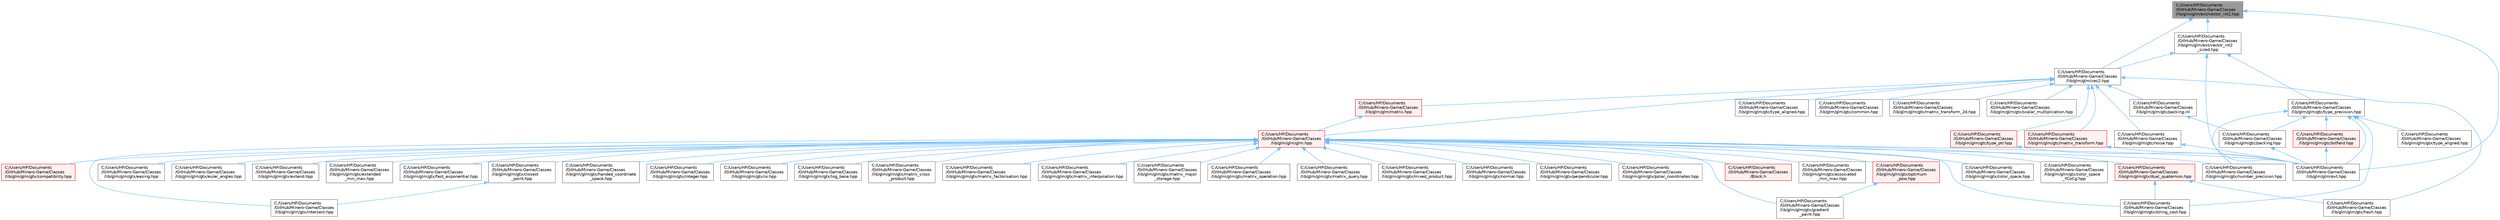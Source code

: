 digraph "C:/Users/HP/Documents/GitHub/Minero-Game/Classes/lib/glm/glm/ext/vector_int2.hpp"
{
 // LATEX_PDF_SIZE
  bgcolor="transparent";
  edge [fontname=Helvetica,fontsize=10,labelfontname=Helvetica,labelfontsize=10];
  node [fontname=Helvetica,fontsize=10,shape=box,height=0.2,width=0.4];
  Node1 [id="Node000001",label="C:/Users/HP/Documents\l/GitHub/Minero-Game/Classes\l/lib/glm/glm/ext/vector_int2.hpp",height=0.2,width=0.4,color="gray40", fillcolor="grey60", style="filled", fontcolor="black",tooltip=" "];
  Node1 -> Node2 [id="edge133_Node000001_Node000002",dir="back",color="steelblue1",style="solid",tooltip=" "];
  Node2 [id="Node000002",label="C:/Users/HP/Documents\l/GitHub/Minero-Game/Classes\l/lib/glm/glm/ext.hpp",height=0.2,width=0.4,color="grey40", fillcolor="white", style="filled",URL="$_classes_2lib_2glm_2glm_2ext_8hpp.html",tooltip=" "];
  Node1 -> Node3 [id="edge134_Node000001_Node000003",dir="back",color="steelblue1",style="solid",tooltip=" "];
  Node3 [id="Node000003",label="C:/Users/HP/Documents\l/GitHub/Minero-Game/Classes\l/lib/glm/glm/ext/vector_int2\l_sized.hpp",height=0.2,width=0.4,color="grey40", fillcolor="white", style="filled",URL="$_classes_2lib_2glm_2glm_2ext_2vector__int2__sized_8hpp.html",tooltip=" "];
  Node3 -> Node2 [id="edge135_Node000003_Node000002",dir="back",color="steelblue1",style="solid",tooltip=" "];
  Node3 -> Node4 [id="edge136_Node000003_Node000004",dir="back",color="steelblue1",style="solid",tooltip=" "];
  Node4 [id="Node000004",label="C:/Users/HP/Documents\l/GitHub/Minero-Game/Classes\l/lib/glm/glm/gtc/type_precision.hpp",height=0.2,width=0.4,color="grey40", fillcolor="white", style="filled",URL="$_classes_2lib_2glm_2glm_2gtc_2type__precision_8hpp.html",tooltip=" "];
  Node4 -> Node2 [id="edge137_Node000004_Node000002",dir="back",color="steelblue1",style="solid",tooltip=" "];
  Node4 -> Node5 [id="edge138_Node000004_Node000005",dir="back",color="steelblue1",style="solid",tooltip=" "];
  Node5 [id="Node000005",label="C:/Users/HP/Documents\l/GitHub/Minero-Game/Classes\l/lib/glm/glm/gtc/bitfield.hpp",height=0.2,width=0.4,color="red", fillcolor="#FFF0F0", style="filled",URL="$_classes_2lib_2glm_2glm_2gtc_2bitfield_8hpp.html",tooltip=" "];
  Node5 -> Node2 [id="edge139_Node000005_Node000002",dir="back",color="steelblue1",style="solid",tooltip=" "];
  Node4 -> Node7 [id="edge140_Node000004_Node000007",dir="back",color="steelblue1",style="solid",tooltip=" "];
  Node7 [id="Node000007",label="C:/Users/HP/Documents\l/GitHub/Minero-Game/Classes\l/lib/glm/glm/gtc/packing.hpp",height=0.2,width=0.4,color="grey40", fillcolor="white", style="filled",URL="$_classes_2lib_2glm_2glm_2gtc_2packing_8hpp.html",tooltip=" "];
  Node7 -> Node2 [id="edge141_Node000007_Node000002",dir="back",color="steelblue1",style="solid",tooltip=" "];
  Node4 -> Node8 [id="edge142_Node000004_Node000008",dir="back",color="steelblue1",style="solid",tooltip=" "];
  Node8 [id="Node000008",label="C:/Users/HP/Documents\l/GitHub/Minero-Game/Classes\l/lib/glm/glm/gtx/number_precision.hpp",height=0.2,width=0.4,color="grey40", fillcolor="white", style="filled",URL="$_classes_2lib_2glm_2glm_2gtx_2number__precision_8hpp.html",tooltip=" "];
  Node4 -> Node9 [id="edge143_Node000004_Node000009",dir="back",color="steelblue1",style="solid",tooltip=" "];
  Node9 [id="Node000009",label="C:/Users/HP/Documents\l/GitHub/Minero-Game/Classes\l/lib/glm/glm/gtx/string_cast.hpp",height=0.2,width=0.4,color="grey40", fillcolor="white", style="filled",URL="$_classes_2lib_2glm_2glm_2gtx_2string__cast_8hpp.html",tooltip=" "];
  Node4 -> Node10 [id="edge144_Node000004_Node000010",dir="back",color="steelblue1",style="solid",tooltip=" "];
  Node10 [id="Node000010",label="C:/Users/HP/Documents\l/GitHub/Minero-Game/Classes\l/lib/glm/glm/gtx/type_aligned.hpp",height=0.2,width=0.4,color="grey40", fillcolor="white", style="filled",URL="$_classes_2lib_2glm_2glm_2gtx_2type__aligned_8hpp.html",tooltip=" "];
  Node3 -> Node11 [id="edge145_Node000003_Node000011",dir="back",color="steelblue1",style="solid",tooltip=" "];
  Node11 [id="Node000011",label="C:/Users/HP/Documents\l/GitHub/Minero-Game/Classes\l/lib/glm/glm/vec2.hpp",height=0.2,width=0.4,color="grey40", fillcolor="white", style="filled",URL="$_classes_2lib_2glm_2glm_2vec2_8hpp.html",tooltip=" "];
  Node11 -> Node12 [id="edge146_Node000011_Node000012",dir="back",color="steelblue1",style="solid",tooltip=" "];
  Node12 [id="Node000012",label="C:/Users/HP/Documents\l/GitHub/Minero-Game/Classes\l/lib/glm/glm/glm.hpp",height=0.2,width=0.4,color="red", fillcolor="#FFF0F0", style="filled",URL="$_classes_2lib_2glm_2glm_2glm_8hpp.html",tooltip=" "];
  Node12 -> Node13 [id="edge147_Node000012_Node000013",dir="back",color="steelblue1",style="solid",tooltip=" "];
  Node13 [id="Node000013",label="C:/Users/HP/Documents\l/GitHub/Minero-Game/Classes\l/Block.h",height=0.2,width=0.4,color="red", fillcolor="#FFF0F0", style="filled",URL="$_classes_2_block_8h.html",tooltip=" "];
  Node12 -> Node2 [id="edge148_Node000012_Node000002",dir="back",color="steelblue1",style="solid",tooltip=" "];
  Node12 -> Node18 [id="edge149_Node000012_Node000018",dir="back",color="steelblue1",style="solid",tooltip=" "];
  Node18 [id="Node000018",label="C:/Users/HP/Documents\l/GitHub/Minero-Game/Classes\l/lib/glm/glm/gtx/associated\l_min_max.hpp",height=0.2,width=0.4,color="grey40", fillcolor="white", style="filled",URL="$_classes_2lib_2glm_2glm_2gtx_2associated__min__max_8hpp.html",tooltip=" "];
  Node12 -> Node19 [id="edge150_Node000012_Node000019",dir="back",color="steelblue1",style="solid",tooltip=" "];
  Node19 [id="Node000019",label="C:/Users/HP/Documents\l/GitHub/Minero-Game/Classes\l/lib/glm/glm/gtx/closest\l_point.hpp",height=0.2,width=0.4,color="grey40", fillcolor="white", style="filled",URL="$_classes_2lib_2glm_2glm_2gtx_2closest__point_8hpp.html",tooltip=" "];
  Node19 -> Node20 [id="edge151_Node000019_Node000020",dir="back",color="steelblue1",style="solid",tooltip=" "];
  Node20 [id="Node000020",label="C:/Users/HP/Documents\l/GitHub/Minero-Game/Classes\l/lib/glm/glm/gtx/intersect.hpp",height=0.2,width=0.4,color="grey40", fillcolor="white", style="filled",URL="$_classes_2lib_2glm_2glm_2gtx_2intersect_8hpp.html",tooltip=" "];
  Node12 -> Node21 [id="edge152_Node000012_Node000021",dir="back",color="steelblue1",style="solid",tooltip=" "];
  Node21 [id="Node000021",label="C:/Users/HP/Documents\l/GitHub/Minero-Game/Classes\l/lib/glm/glm/gtx/color_space.hpp",height=0.2,width=0.4,color="grey40", fillcolor="white", style="filled",URL="$_classes_2lib_2glm_2glm_2gtx_2color__space_8hpp.html",tooltip=" "];
  Node12 -> Node22 [id="edge153_Node000012_Node000022",dir="back",color="steelblue1",style="solid",tooltip=" "];
  Node22 [id="Node000022",label="C:/Users/HP/Documents\l/GitHub/Minero-Game/Classes\l/lib/glm/glm/gtx/color_space\l_YCoCg.hpp",height=0.2,width=0.4,color="grey40", fillcolor="white", style="filled",URL="$_classes_2lib_2glm_2glm_2gtx_2color__space___y_co_cg_8hpp.html",tooltip=" "];
  Node12 -> Node23 [id="edge154_Node000012_Node000023",dir="back",color="steelblue1",style="solid",tooltip=" "];
  Node23 [id="Node000023",label="C:/Users/HP/Documents\l/GitHub/Minero-Game/Classes\l/lib/glm/glm/gtx/compatibility.hpp",height=0.2,width=0.4,color="red", fillcolor="#FFF0F0", style="filled",URL="$_classes_2lib_2glm_2glm_2gtx_2compatibility_8hpp.html",tooltip=" "];
  Node12 -> Node26 [id="edge155_Node000012_Node000026",dir="back",color="steelblue1",style="solid",tooltip=" "];
  Node26 [id="Node000026",label="C:/Users/HP/Documents\l/GitHub/Minero-Game/Classes\l/lib/glm/glm/gtx/dual_quaternion.hpp",height=0.2,width=0.4,color="red", fillcolor="#FFF0F0", style="filled",URL="$_classes_2lib_2glm_2glm_2gtx_2dual__quaternion_8hpp.html",tooltip=" "];
  Node26 -> Node27 [id="edge156_Node000026_Node000027",dir="back",color="steelblue1",style="solid",tooltip=" "];
  Node27 [id="Node000027",label="C:/Users/HP/Documents\l/GitHub/Minero-Game/Classes\l/lib/glm/glm/gtx/hash.hpp",height=0.2,width=0.4,color="grey40", fillcolor="white", style="filled",URL="$_classes_2lib_2glm_2glm_2gtx_2hash_8hpp.html",tooltip=" "];
  Node26 -> Node9 [id="edge157_Node000026_Node000009",dir="back",color="steelblue1",style="solid",tooltip=" "];
  Node12 -> Node31 [id="edge158_Node000012_Node000031",dir="back",color="steelblue1",style="solid",tooltip=" "];
  Node31 [id="Node000031",label="C:/Users/HP/Documents\l/GitHub/Minero-Game/Classes\l/lib/glm/glm/gtx/easing.hpp",height=0.2,width=0.4,color="grey40", fillcolor="white", style="filled",URL="$_classes_2lib_2glm_2glm_2gtx_2easing_8hpp.html",tooltip=" "];
  Node12 -> Node25 [id="edge159_Node000012_Node000025",dir="back",color="steelblue1",style="solid",tooltip=" "];
  Node25 [id="Node000025",label="C:/Users/HP/Documents\l/GitHub/Minero-Game/Classes\l/lib/glm/glm/gtx/euler_angles.hpp",height=0.2,width=0.4,color="grey40", fillcolor="white", style="filled",URL="$_classes_2lib_2glm_2glm_2gtx_2euler__angles_8hpp.html",tooltip=" "];
  Node12 -> Node32 [id="edge160_Node000012_Node000032",dir="back",color="steelblue1",style="solid",tooltip=" "];
  Node32 [id="Node000032",label="C:/Users/HP/Documents\l/GitHub/Minero-Game/Classes\l/lib/glm/glm/gtx/extend.hpp",height=0.2,width=0.4,color="grey40", fillcolor="white", style="filled",URL="$_classes_2lib_2glm_2glm_2gtx_2extend_8hpp.html",tooltip=" "];
  Node12 -> Node33 [id="edge161_Node000012_Node000033",dir="back",color="steelblue1",style="solid",tooltip=" "];
  Node33 [id="Node000033",label="C:/Users/HP/Documents\l/GitHub/Minero-Game/Classes\l/lib/glm/glm/gtx/extended\l_min_max.hpp",height=0.2,width=0.4,color="grey40", fillcolor="white", style="filled",URL="$_classes_2lib_2glm_2glm_2gtx_2extended__min__max_8hpp.html",tooltip=" "];
  Node12 -> Node34 [id="edge162_Node000012_Node000034",dir="back",color="steelblue1",style="solid",tooltip=" "];
  Node34 [id="Node000034",label="C:/Users/HP/Documents\l/GitHub/Minero-Game/Classes\l/lib/glm/glm/gtx/fast_exponential.hpp",height=0.2,width=0.4,color="grey40", fillcolor="white", style="filled",URL="$_classes_2lib_2glm_2glm_2gtx_2fast__exponential_8hpp.html",tooltip=" "];
  Node12 -> Node35 [id="edge163_Node000012_Node000035",dir="back",color="steelblue1",style="solid",tooltip=" "];
  Node35 [id="Node000035",label="C:/Users/HP/Documents\l/GitHub/Minero-Game/Classes\l/lib/glm/glm/gtx/gradient\l_paint.hpp",height=0.2,width=0.4,color="grey40", fillcolor="white", style="filled",URL="$_classes_2lib_2glm_2glm_2gtx_2gradient__paint_8hpp.html",tooltip=" "];
  Node12 -> Node36 [id="edge164_Node000012_Node000036",dir="back",color="steelblue1",style="solid",tooltip=" "];
  Node36 [id="Node000036",label="C:/Users/HP/Documents\l/GitHub/Minero-Game/Classes\l/lib/glm/glm/gtx/handed_coordinate\l_space.hpp",height=0.2,width=0.4,color="grey40", fillcolor="white", style="filled",URL="$_classes_2lib_2glm_2glm_2gtx_2handed__coordinate__space_8hpp.html",tooltip=" "];
  Node12 -> Node37 [id="edge165_Node000012_Node000037",dir="back",color="steelblue1",style="solid",tooltip=" "];
  Node37 [id="Node000037",label="C:/Users/HP/Documents\l/GitHub/Minero-Game/Classes\l/lib/glm/glm/gtx/integer.hpp",height=0.2,width=0.4,color="grey40", fillcolor="white", style="filled",URL="$_classes_2lib_2glm_2glm_2gtx_2integer_8hpp.html",tooltip=" "];
  Node12 -> Node20 [id="edge166_Node000012_Node000020",dir="back",color="steelblue1",style="solid",tooltip=" "];
  Node12 -> Node30 [id="edge167_Node000012_Node000030",dir="back",color="steelblue1",style="solid",tooltip=" "];
  Node30 [id="Node000030",label="C:/Users/HP/Documents\l/GitHub/Minero-Game/Classes\l/lib/glm/glm/gtx/io.hpp",height=0.2,width=0.4,color="grey40", fillcolor="white", style="filled",URL="$_classes_2lib_2glm_2glm_2gtx_2io_8hpp.html",tooltip=" "];
  Node12 -> Node38 [id="edge168_Node000012_Node000038",dir="back",color="steelblue1",style="solid",tooltip=" "];
  Node38 [id="Node000038",label="C:/Users/HP/Documents\l/GitHub/Minero-Game/Classes\l/lib/glm/glm/gtx/log_base.hpp",height=0.2,width=0.4,color="grey40", fillcolor="white", style="filled",URL="$_classes_2lib_2glm_2glm_2gtx_2log__base_8hpp.html",tooltip=" "];
  Node12 -> Node39 [id="edge169_Node000012_Node000039",dir="back",color="steelblue1",style="solid",tooltip=" "];
  Node39 [id="Node000039",label="C:/Users/HP/Documents\l/GitHub/Minero-Game/Classes\l/lib/glm/glm/gtx/matrix_cross\l_product.hpp",height=0.2,width=0.4,color="grey40", fillcolor="white", style="filled",URL="$_classes_2lib_2glm_2glm_2gtx_2matrix__cross__product_8hpp.html",tooltip=" "];
  Node12 -> Node40 [id="edge170_Node000012_Node000040",dir="back",color="steelblue1",style="solid",tooltip=" "];
  Node40 [id="Node000040",label="C:/Users/HP/Documents\l/GitHub/Minero-Game/Classes\l/lib/glm/glm/gtx/matrix_factorisation.hpp",height=0.2,width=0.4,color="grey40", fillcolor="white", style="filled",URL="$_classes_2lib_2glm_2glm_2gtx_2matrix__factorisation_8hpp.html",tooltip=" "];
  Node12 -> Node41 [id="edge171_Node000012_Node000041",dir="back",color="steelblue1",style="solid",tooltip=" "];
  Node41 [id="Node000041",label="C:/Users/HP/Documents\l/GitHub/Minero-Game/Classes\l/lib/glm/glm/gtx/matrix_interpolation.hpp",height=0.2,width=0.4,color="grey40", fillcolor="white", style="filled",URL="$_classes_2lib_2glm_2glm_2gtx_2matrix__interpolation_8hpp.html",tooltip=" "];
  Node12 -> Node42 [id="edge172_Node000012_Node000042",dir="back",color="steelblue1",style="solid",tooltip=" "];
  Node42 [id="Node000042",label="C:/Users/HP/Documents\l/GitHub/Minero-Game/Classes\l/lib/glm/glm/gtx/matrix_major\l_storage.hpp",height=0.2,width=0.4,color="grey40", fillcolor="white", style="filled",URL="$_classes_2lib_2glm_2glm_2gtx_2matrix__major__storage_8hpp.html",tooltip=" "];
  Node12 -> Node43 [id="edge173_Node000012_Node000043",dir="back",color="steelblue1",style="solid",tooltip=" "];
  Node43 [id="Node000043",label="C:/Users/HP/Documents\l/GitHub/Minero-Game/Classes\l/lib/glm/glm/gtx/matrix_operation.hpp",height=0.2,width=0.4,color="grey40", fillcolor="white", style="filled",URL="$_classes_2lib_2glm_2glm_2gtx_2matrix__operation_8hpp.html",tooltip=" "];
  Node12 -> Node44 [id="edge174_Node000012_Node000044",dir="back",color="steelblue1",style="solid",tooltip=" "];
  Node44 [id="Node000044",label="C:/Users/HP/Documents\l/GitHub/Minero-Game/Classes\l/lib/glm/glm/gtx/matrix_query.hpp",height=0.2,width=0.4,color="grey40", fillcolor="white", style="filled",URL="$_classes_2lib_2glm_2glm_2gtx_2matrix__query_8hpp.html",tooltip=" "];
  Node12 -> Node45 [id="edge175_Node000012_Node000045",dir="back",color="steelblue1",style="solid",tooltip=" "];
  Node45 [id="Node000045",label="C:/Users/HP/Documents\l/GitHub/Minero-Game/Classes\l/lib/glm/glm/gtx/mixed_product.hpp",height=0.2,width=0.4,color="grey40", fillcolor="white", style="filled",URL="$_classes_2lib_2glm_2glm_2gtx_2mixed__product_8hpp.html",tooltip=" "];
  Node12 -> Node46 [id="edge176_Node000012_Node000046",dir="back",color="steelblue1",style="solid",tooltip=" "];
  Node46 [id="Node000046",label="C:/Users/HP/Documents\l/GitHub/Minero-Game/Classes\l/lib/glm/glm/gtx/normal.hpp",height=0.2,width=0.4,color="grey40", fillcolor="white", style="filled",URL="$_classes_2lib_2glm_2glm_2gtx_2normal_8hpp.html",tooltip=" "];
  Node12 -> Node8 [id="edge177_Node000012_Node000008",dir="back",color="steelblue1",style="solid",tooltip=" "];
  Node12 -> Node47 [id="edge178_Node000012_Node000047",dir="back",color="steelblue1",style="solid",tooltip=" "];
  Node47 [id="Node000047",label="C:/Users/HP/Documents\l/GitHub/Minero-Game/Classes\l/lib/glm/glm/gtx/optimum\l_pow.hpp",height=0.2,width=0.4,color="red", fillcolor="#FFF0F0", style="filled",URL="$_classes_2lib_2glm_2glm_2gtx_2optimum__pow_8hpp.html",tooltip=" "];
  Node47 -> Node35 [id="edge179_Node000047_Node000035",dir="back",color="steelblue1",style="solid",tooltip=" "];
  Node12 -> Node49 [id="edge180_Node000012_Node000049",dir="back",color="steelblue1",style="solid",tooltip=" "];
  Node49 [id="Node000049",label="C:/Users/HP/Documents\l/GitHub/Minero-Game/Classes\l/lib/glm/glm/gtx/perpendicular.hpp",height=0.2,width=0.4,color="grey40", fillcolor="white", style="filled",URL="$_classes_2lib_2glm_2glm_2gtx_2perpendicular_8hpp.html",tooltip=" "];
  Node12 -> Node50 [id="edge181_Node000012_Node000050",dir="back",color="steelblue1",style="solid",tooltip=" "];
  Node50 [id="Node000050",label="C:/Users/HP/Documents\l/GitHub/Minero-Game/Classes\l/lib/glm/glm/gtx/polar_coordinates.hpp",height=0.2,width=0.4,color="grey40", fillcolor="white", style="filled",URL="$_classes_2lib_2glm_2glm_2gtx_2polar__coordinates_8hpp.html",tooltip=" "];
  Node12 -> Node9 [id="edge182_Node000012_Node000009",dir="back",color="steelblue1",style="solid",tooltip=" "];
  Node11 -> Node64 [id="edge183_Node000011_Node000064",dir="back",color="steelblue1",style="solid",tooltip=" "];
  Node64 [id="Node000064",label="C:/Users/HP/Documents\l/GitHub/Minero-Game/Classes\l/lib/glm/glm/gtc/matrix_transform.hpp",height=0.2,width=0.4,color="red", fillcolor="#FFF0F0", style="filled",URL="$_classes_2lib_2glm_2glm_2gtc_2matrix__transform_8hpp.html",tooltip=" "];
  Node64 -> Node2 [id="edge184_Node000064_Node000002",dir="back",color="steelblue1",style="solid",tooltip=" "];
  Node11 -> Node74 [id="edge185_Node000011_Node000074",dir="back",color="steelblue1",style="solid",tooltip=" "];
  Node74 [id="Node000074",label="C:/Users/HP/Documents\l/GitHub/Minero-Game/Classes\l/lib/glm/glm/gtc/noise.hpp",height=0.2,width=0.4,color="grey40", fillcolor="white", style="filled",URL="$_classes_2lib_2glm_2glm_2gtc_2noise_8hpp.html",tooltip=" "];
  Node74 -> Node2 [id="edge186_Node000074_Node000002",dir="back",color="steelblue1",style="solid",tooltip=" "];
  Node11 -> Node75 [id="edge187_Node000011_Node000075",dir="back",color="steelblue1",style="solid",tooltip=" "];
  Node75 [id="Node000075",label="C:/Users/HP/Documents\l/GitHub/Minero-Game/Classes\l/lib/glm/glm/gtc/packing.inl",height=0.2,width=0.4,color="grey40", fillcolor="white", style="filled",URL="$_classes_2lib_2glm_2glm_2gtc_2packing_8inl.html",tooltip=" "];
  Node75 -> Node7 [id="edge188_Node000075_Node000007",dir="back",color="steelblue1",style="solid",tooltip=" "];
  Node11 -> Node76 [id="edge189_Node000011_Node000076",dir="back",color="steelblue1",style="solid",tooltip=" "];
  Node76 [id="Node000076",label="C:/Users/HP/Documents\l/GitHub/Minero-Game/Classes\l/lib/glm/glm/gtc/type_aligned.hpp",height=0.2,width=0.4,color="grey40", fillcolor="white", style="filled",URL="$_classes_2lib_2glm_2glm_2gtc_2type__aligned_8hpp.html",tooltip=" "];
  Node11 -> Node68 [id="edge190_Node000011_Node000068",dir="back",color="steelblue1",style="solid",tooltip=" "];
  Node68 [id="Node000068",label="C:/Users/HP/Documents\l/GitHub/Minero-Game/Classes\l/lib/glm/glm/gtc/type_ptr.hpp",height=0.2,width=0.4,color="red", fillcolor="#FFF0F0", style="filled",URL="$_classes_2lib_2glm_2glm_2gtc_2type__ptr_8hpp.html",tooltip=" "];
  Node68 -> Node2 [id="edge191_Node000068_Node000002",dir="back",color="steelblue1",style="solid",tooltip=" "];
  Node11 -> Node77 [id="edge192_Node000011_Node000077",dir="back",color="steelblue1",style="solid",tooltip=" "];
  Node77 [id="Node000077",label="C:/Users/HP/Documents\l/GitHub/Minero-Game/Classes\l/lib/glm/glm/gtx/common.hpp",height=0.2,width=0.4,color="grey40", fillcolor="white", style="filled",URL="$_classes_2lib_2glm_2glm_2gtx_2common_8hpp.html",tooltip=" "];
  Node11 -> Node27 [id="edge193_Node000011_Node000027",dir="back",color="steelblue1",style="solid",tooltip=" "];
  Node11 -> Node78 [id="edge194_Node000011_Node000078",dir="back",color="steelblue1",style="solid",tooltip=" "];
  Node78 [id="Node000078",label="C:/Users/HP/Documents\l/GitHub/Minero-Game/Classes\l/lib/glm/glm/gtx/matrix_transform_2d.hpp",height=0.2,width=0.4,color="grey40", fillcolor="white", style="filled",URL="$_classes_2lib_2glm_2glm_2gtx_2matrix__transform__2d_8hpp.html",tooltip=" "];
  Node11 -> Node79 [id="edge195_Node000011_Node000079",dir="back",color="steelblue1",style="solid",tooltip=" "];
  Node79 [id="Node000079",label="C:/Users/HP/Documents\l/GitHub/Minero-Game/Classes\l/lib/glm/glm/gtx/scalar_multiplication.hpp",height=0.2,width=0.4,color="grey40", fillcolor="white", style="filled",URL="$_classes_2lib_2glm_2glm_2gtx_2scalar__multiplication_8hpp.html",tooltip=" "];
  Node11 -> Node80 [id="edge196_Node000011_Node000080",dir="back",color="steelblue1",style="solid",tooltip=" "];
  Node80 [id="Node000080",label="C:/Users/HP/Documents\l/GitHub/Minero-Game/Classes\l/lib/glm/glm/matrix.hpp",height=0.2,width=0.4,color="red", fillcolor="#FFF0F0", style="filled",URL="$_classes_2lib_2glm_2glm_2matrix_8hpp.html",tooltip=" "];
  Node80 -> Node12 [id="edge197_Node000080_Node000012",dir="back",color="steelblue1",style="solid",tooltip=" "];
  Node1 -> Node11 [id="edge198_Node000001_Node000011",dir="back",color="steelblue1",style="solid",tooltip=" "];
}
